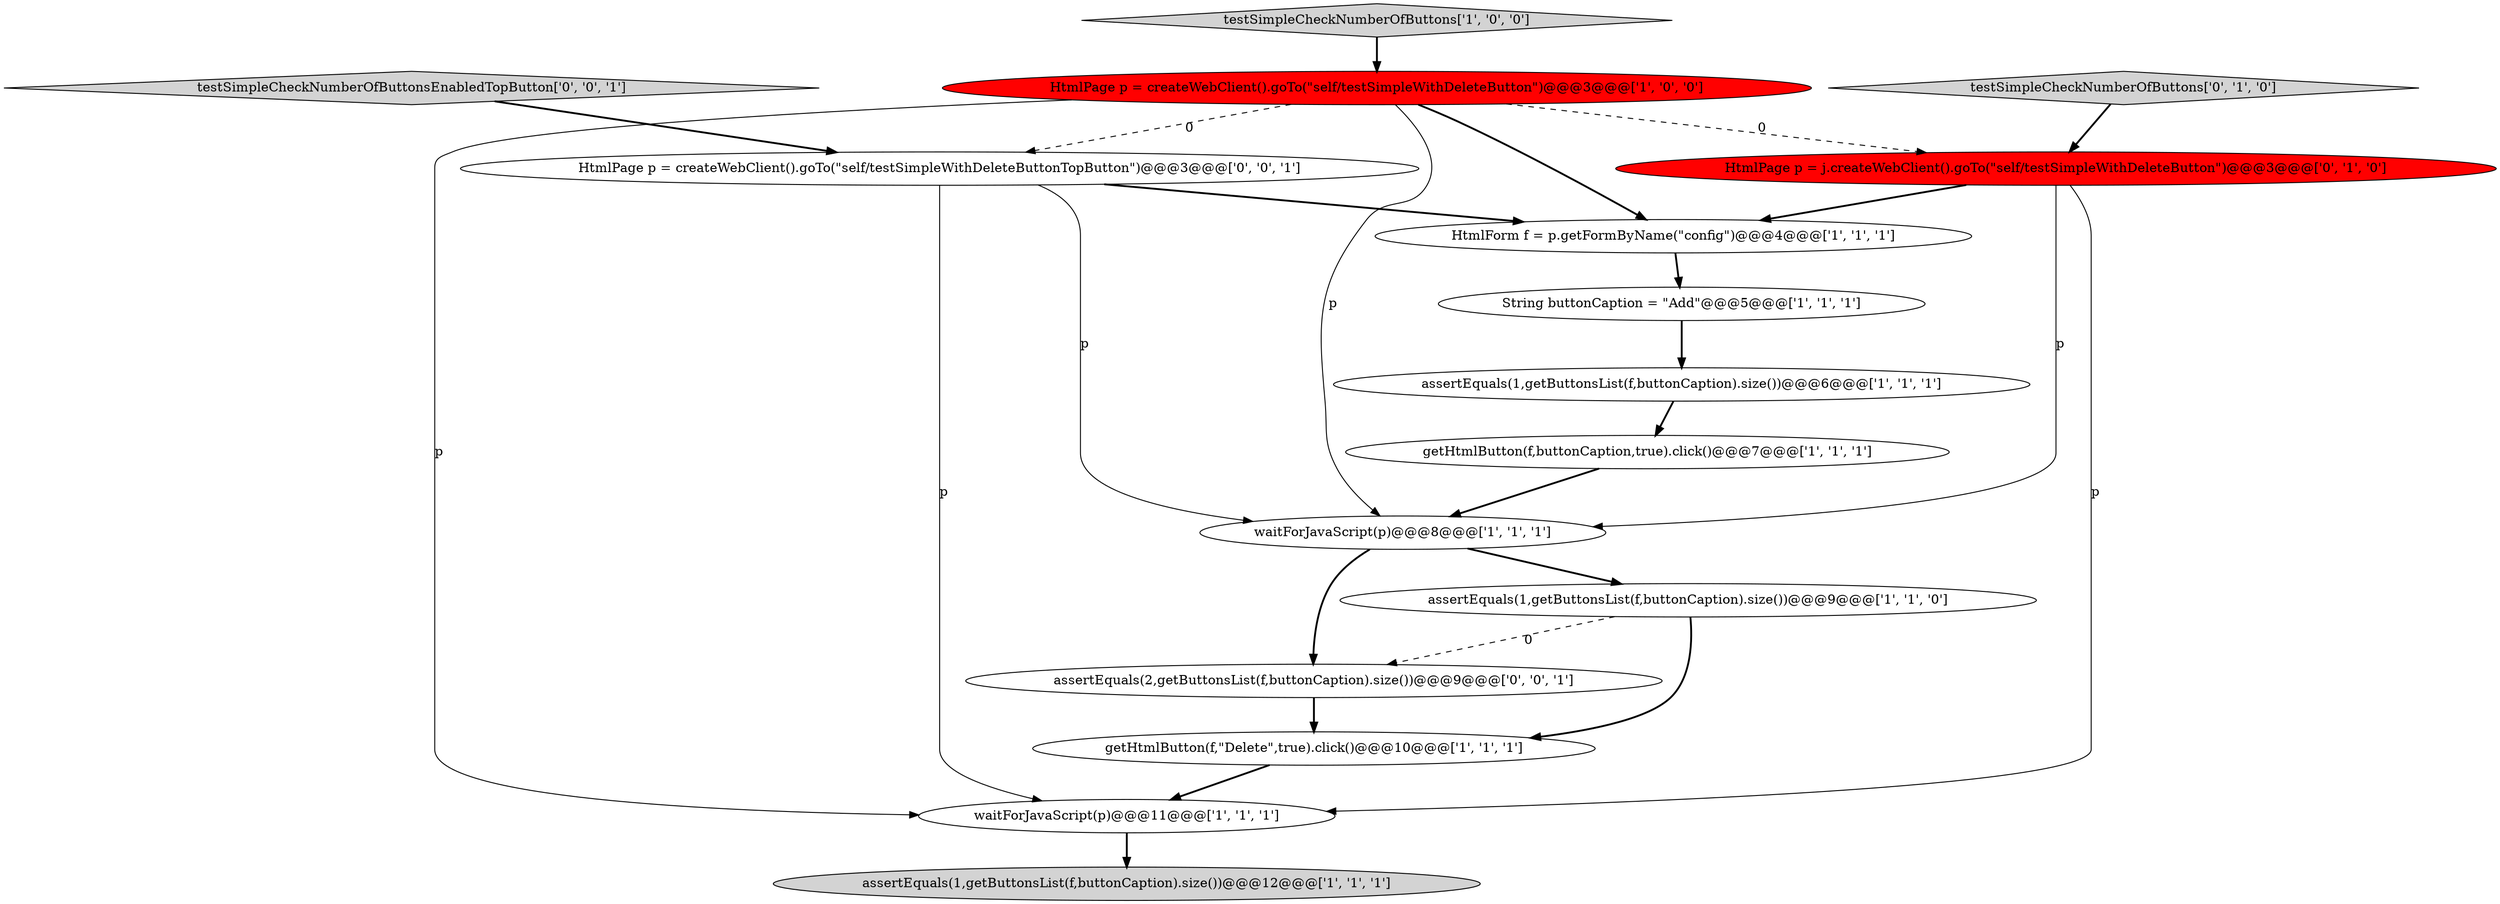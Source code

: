 digraph {
14 [style = filled, label = "assertEquals(2,getButtonsList(f,buttonCaption).size())@@@9@@@['0', '0', '1']", fillcolor = white, shape = ellipse image = "AAA0AAABBB3BBB"];
2 [style = filled, label = "waitForJavaScript(p)@@@8@@@['1', '1', '1']", fillcolor = white, shape = ellipse image = "AAA0AAABBB1BBB"];
0 [style = filled, label = "assertEquals(1,getButtonsList(f,buttonCaption).size())@@@6@@@['1', '1', '1']", fillcolor = white, shape = ellipse image = "AAA0AAABBB1BBB"];
10 [style = filled, label = "String buttonCaption = \"Add\"@@@5@@@['1', '1', '1']", fillcolor = white, shape = ellipse image = "AAA0AAABBB1BBB"];
12 [style = filled, label = "HtmlPage p = j.createWebClient().goTo(\"self/testSimpleWithDeleteButton\")@@@3@@@['0', '1', '0']", fillcolor = red, shape = ellipse image = "AAA1AAABBB2BBB"];
7 [style = filled, label = "waitForJavaScript(p)@@@11@@@['1', '1', '1']", fillcolor = white, shape = ellipse image = "AAA0AAABBB1BBB"];
6 [style = filled, label = "getHtmlButton(f,\"Delete\",true).click()@@@10@@@['1', '1', '1']", fillcolor = white, shape = ellipse image = "AAA0AAABBB1BBB"];
5 [style = filled, label = "HtmlPage p = createWebClient().goTo(\"self/testSimpleWithDeleteButton\")@@@3@@@['1', '0', '0']", fillcolor = red, shape = ellipse image = "AAA1AAABBB1BBB"];
4 [style = filled, label = "testSimpleCheckNumberOfButtons['1', '0', '0']", fillcolor = lightgray, shape = diamond image = "AAA0AAABBB1BBB"];
9 [style = filled, label = "assertEquals(1,getButtonsList(f,buttonCaption).size())@@@12@@@['1', '1', '1']", fillcolor = lightgray, shape = ellipse image = "AAA0AAABBB1BBB"];
11 [style = filled, label = "testSimpleCheckNumberOfButtons['0', '1', '0']", fillcolor = lightgray, shape = diamond image = "AAA0AAABBB2BBB"];
8 [style = filled, label = "HtmlForm f = p.getFormByName(\"config\")@@@4@@@['1', '1', '1']", fillcolor = white, shape = ellipse image = "AAA0AAABBB1BBB"];
1 [style = filled, label = "getHtmlButton(f,buttonCaption,true).click()@@@7@@@['1', '1', '1']", fillcolor = white, shape = ellipse image = "AAA0AAABBB1BBB"];
13 [style = filled, label = "HtmlPage p = createWebClient().goTo(\"self/testSimpleWithDeleteButtonTopButton\")@@@3@@@['0', '0', '1']", fillcolor = white, shape = ellipse image = "AAA0AAABBB3BBB"];
15 [style = filled, label = "testSimpleCheckNumberOfButtonsEnabledTopButton['0', '0', '1']", fillcolor = lightgray, shape = diamond image = "AAA0AAABBB3BBB"];
3 [style = filled, label = "assertEquals(1,getButtonsList(f,buttonCaption).size())@@@9@@@['1', '1', '0']", fillcolor = white, shape = ellipse image = "AAA0AAABBB1BBB"];
5->13 [style = dashed, label="0"];
5->8 [style = bold, label=""];
8->10 [style = bold, label=""];
15->13 [style = bold, label=""];
5->12 [style = dashed, label="0"];
5->2 [style = solid, label="p"];
5->7 [style = solid, label="p"];
2->3 [style = bold, label=""];
12->2 [style = solid, label="p"];
3->6 [style = bold, label=""];
11->12 [style = bold, label=""];
7->9 [style = bold, label=""];
12->8 [style = bold, label=""];
0->1 [style = bold, label=""];
2->14 [style = bold, label=""];
10->0 [style = bold, label=""];
1->2 [style = bold, label=""];
12->7 [style = solid, label="p"];
13->7 [style = solid, label="p"];
13->8 [style = bold, label=""];
6->7 [style = bold, label=""];
3->14 [style = dashed, label="0"];
4->5 [style = bold, label=""];
14->6 [style = bold, label=""];
13->2 [style = solid, label="p"];
}
